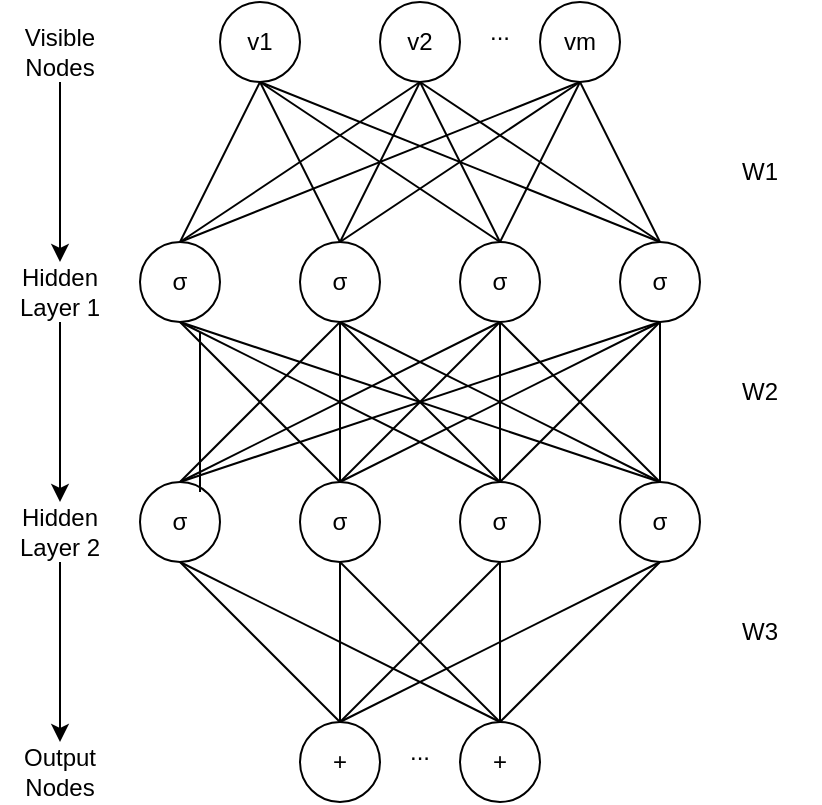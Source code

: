 <mxfile version="24.8.4">
  <diagram name="Neural Network" id="1w29SJTPJ-R_IZ080KWW">
    <mxGraphModel dx="794" dy="515" grid="1" gridSize="10" guides="1" tooltips="1" connect="1" arrows="1" fold="1" page="1" pageScale="1" pageWidth="850" pageHeight="1100" math="0" shadow="0">
      <root>
        <mxCell id="0" />
        <mxCell id="1" parent="0" />
        <mxCell id="pZ_r81PxmKtNTcbDRMOq-14" style="rounded=0;orthogonalLoop=1;jettySize=auto;html=1;exitX=0.5;exitY=1;exitDx=0;exitDy=0;entryX=0.5;entryY=0;entryDx=0;entryDy=0;endArrow=none;endFill=0;" edge="1" parent="1" source="pZ_r81PxmKtNTcbDRMOq-1" target="pZ_r81PxmKtNTcbDRMOq-4">
          <mxGeometry relative="1" as="geometry" />
        </mxCell>
        <mxCell id="pZ_r81PxmKtNTcbDRMOq-15" style="rounded=0;orthogonalLoop=1;jettySize=auto;html=1;exitX=0.5;exitY=1;exitDx=0;exitDy=0;endArrow=none;endFill=0;entryX=0.5;entryY=0;entryDx=0;entryDy=0;" edge="1" parent="1" source="pZ_r81PxmKtNTcbDRMOq-1" target="pZ_r81PxmKtNTcbDRMOq-5">
          <mxGeometry relative="1" as="geometry" />
        </mxCell>
        <mxCell id="pZ_r81PxmKtNTcbDRMOq-1" value="v1" style="ellipse;whiteSpace=wrap;html=1;aspect=fixed;" vertex="1" parent="1">
          <mxGeometry x="200" y="200" width="40" height="40" as="geometry" />
        </mxCell>
        <mxCell id="pZ_r81PxmKtNTcbDRMOq-2" value="v2" style="ellipse;whiteSpace=wrap;html=1;aspect=fixed;" vertex="1" parent="1">
          <mxGeometry x="280" y="200" width="40" height="40" as="geometry" />
        </mxCell>
        <mxCell id="pZ_r81PxmKtNTcbDRMOq-3" value="vm" style="ellipse;whiteSpace=wrap;html=1;aspect=fixed;" vertex="1" parent="1">
          <mxGeometry x="360" y="200" width="40" height="40" as="geometry" />
        </mxCell>
        <mxCell id="pZ_r81PxmKtNTcbDRMOq-4" value="σ" style="ellipse;whiteSpace=wrap;html=1;aspect=fixed;" vertex="1" parent="1">
          <mxGeometry x="160" y="320" width="40" height="40" as="geometry" />
        </mxCell>
        <mxCell id="pZ_r81PxmKtNTcbDRMOq-5" value="σ" style="ellipse;whiteSpace=wrap;html=1;aspect=fixed;" vertex="1" parent="1">
          <mxGeometry x="240" y="320" width="40" height="40" as="geometry" />
        </mxCell>
        <mxCell id="pZ_r81PxmKtNTcbDRMOq-6" value="σ" style="ellipse;whiteSpace=wrap;html=1;aspect=fixed;" vertex="1" parent="1">
          <mxGeometry x="320" y="320" width="40" height="40" as="geometry" />
        </mxCell>
        <mxCell id="pZ_r81PxmKtNTcbDRMOq-7" value="σ" style="ellipse;whiteSpace=wrap;html=1;aspect=fixed;" vertex="1" parent="1">
          <mxGeometry x="400" y="320" width="40" height="40" as="geometry" />
        </mxCell>
        <mxCell id="pZ_r81PxmKtNTcbDRMOq-8" value="σ" style="ellipse;whiteSpace=wrap;html=1;aspect=fixed;" vertex="1" parent="1">
          <mxGeometry x="160" y="440" width="40" height="40" as="geometry" />
        </mxCell>
        <mxCell id="pZ_r81PxmKtNTcbDRMOq-9" value="σ" style="ellipse;whiteSpace=wrap;html=1;aspect=fixed;" vertex="1" parent="1">
          <mxGeometry x="240" y="440" width="40" height="40" as="geometry" />
        </mxCell>
        <mxCell id="pZ_r81PxmKtNTcbDRMOq-10" value="σ" style="ellipse;whiteSpace=wrap;html=1;aspect=fixed;" vertex="1" parent="1">
          <mxGeometry x="320" y="440" width="40" height="40" as="geometry" />
        </mxCell>
        <mxCell id="pZ_r81PxmKtNTcbDRMOq-11" value="σ" style="ellipse;whiteSpace=wrap;html=1;aspect=fixed;" vertex="1" parent="1">
          <mxGeometry x="400" y="440" width="40" height="40" as="geometry" />
        </mxCell>
        <mxCell id="pZ_r81PxmKtNTcbDRMOq-12" value="+" style="ellipse;whiteSpace=wrap;html=1;aspect=fixed;" vertex="1" parent="1">
          <mxGeometry x="240" y="560" width="40" height="40" as="geometry" />
        </mxCell>
        <mxCell id="pZ_r81PxmKtNTcbDRMOq-13" value="+" style="ellipse;whiteSpace=wrap;html=1;aspect=fixed;" vertex="1" parent="1">
          <mxGeometry x="320" y="560" width="40" height="40" as="geometry" />
        </mxCell>
        <mxCell id="pZ_r81PxmKtNTcbDRMOq-16" style="rounded=0;orthogonalLoop=1;jettySize=auto;html=1;exitX=0.5;exitY=1;exitDx=0;exitDy=0;endArrow=none;endFill=0;entryX=0.5;entryY=0;entryDx=0;entryDy=0;" edge="1" parent="1" source="pZ_r81PxmKtNTcbDRMOq-2" target="pZ_r81PxmKtNTcbDRMOq-6">
          <mxGeometry relative="1" as="geometry">
            <mxPoint x="230" y="250" as="sourcePoint" />
            <mxPoint x="263" y="331" as="targetPoint" />
          </mxGeometry>
        </mxCell>
        <mxCell id="pZ_r81PxmKtNTcbDRMOq-17" style="rounded=0;orthogonalLoop=1;jettySize=auto;html=1;exitX=0.5;exitY=1;exitDx=0;exitDy=0;endArrow=none;endFill=0;entryX=0.5;entryY=0;entryDx=0;entryDy=0;" edge="1" parent="1" source="pZ_r81PxmKtNTcbDRMOq-1" target="pZ_r81PxmKtNTcbDRMOq-6">
          <mxGeometry relative="1" as="geometry">
            <mxPoint x="310" y="250" as="sourcePoint" />
            <mxPoint x="350" y="330" as="targetPoint" />
          </mxGeometry>
        </mxCell>
        <mxCell id="pZ_r81PxmKtNTcbDRMOq-18" style="rounded=0;orthogonalLoop=1;jettySize=auto;html=1;exitX=0.5;exitY=1;exitDx=0;exitDy=0;endArrow=none;endFill=0;entryX=0.5;entryY=0;entryDx=0;entryDy=0;" edge="1" parent="1" source="pZ_r81PxmKtNTcbDRMOq-1" target="pZ_r81PxmKtNTcbDRMOq-7">
          <mxGeometry relative="1" as="geometry">
            <mxPoint x="230" y="250" as="sourcePoint" />
            <mxPoint x="350" y="330" as="targetPoint" />
          </mxGeometry>
        </mxCell>
        <mxCell id="pZ_r81PxmKtNTcbDRMOq-19" style="rounded=0;orthogonalLoop=1;jettySize=auto;html=1;exitX=0.5;exitY=1;exitDx=0;exitDy=0;endArrow=none;endFill=0;entryX=0.5;entryY=0;entryDx=0;entryDy=0;" edge="1" parent="1" source="pZ_r81PxmKtNTcbDRMOq-2" target="pZ_r81PxmKtNTcbDRMOq-5">
          <mxGeometry relative="1" as="geometry">
            <mxPoint x="310" y="250" as="sourcePoint" />
            <mxPoint x="350" y="330" as="targetPoint" />
          </mxGeometry>
        </mxCell>
        <mxCell id="pZ_r81PxmKtNTcbDRMOq-20" style="rounded=0;orthogonalLoop=1;jettySize=auto;html=1;exitX=0.5;exitY=1;exitDx=0;exitDy=0;endArrow=none;endFill=0;entryX=0.5;entryY=0;entryDx=0;entryDy=0;" edge="1" parent="1" source="pZ_r81PxmKtNTcbDRMOq-2" target="pZ_r81PxmKtNTcbDRMOq-4">
          <mxGeometry relative="1" as="geometry">
            <mxPoint x="310" y="250" as="sourcePoint" />
            <mxPoint x="270" y="330" as="targetPoint" />
          </mxGeometry>
        </mxCell>
        <mxCell id="pZ_r81PxmKtNTcbDRMOq-21" style="rounded=0;orthogonalLoop=1;jettySize=auto;html=1;exitX=0.5;exitY=1;exitDx=0;exitDy=0;endArrow=none;endFill=0;entryX=0.5;entryY=0;entryDx=0;entryDy=0;" edge="1" parent="1" source="pZ_r81PxmKtNTcbDRMOq-3" target="pZ_r81PxmKtNTcbDRMOq-4">
          <mxGeometry relative="1" as="geometry">
            <mxPoint x="320" y="260" as="sourcePoint" />
            <mxPoint x="280" y="340" as="targetPoint" />
          </mxGeometry>
        </mxCell>
        <mxCell id="pZ_r81PxmKtNTcbDRMOq-22" style="rounded=0;orthogonalLoop=1;jettySize=auto;html=1;endArrow=none;endFill=0;entryX=0.5;entryY=0;entryDx=0;entryDy=0;" edge="1" parent="1" target="pZ_r81PxmKtNTcbDRMOq-7">
          <mxGeometry relative="1" as="geometry">
            <mxPoint x="300" y="240" as="sourcePoint" />
            <mxPoint x="350" y="330" as="targetPoint" />
          </mxGeometry>
        </mxCell>
        <mxCell id="pZ_r81PxmKtNTcbDRMOq-23" style="rounded=0;orthogonalLoop=1;jettySize=auto;html=1;endArrow=none;endFill=0;entryX=0.5;entryY=0;entryDx=0;entryDy=0;exitX=0.5;exitY=1;exitDx=0;exitDy=0;" edge="1" parent="1" source="pZ_r81PxmKtNTcbDRMOq-3" target="pZ_r81PxmKtNTcbDRMOq-7">
          <mxGeometry relative="1" as="geometry">
            <mxPoint x="310" y="250" as="sourcePoint" />
            <mxPoint x="430" y="330" as="targetPoint" />
          </mxGeometry>
        </mxCell>
        <mxCell id="pZ_r81PxmKtNTcbDRMOq-24" style="rounded=0;orthogonalLoop=1;jettySize=auto;html=1;endArrow=none;endFill=0;entryX=0.5;entryY=0;entryDx=0;entryDy=0;exitX=0.5;exitY=1;exitDx=0;exitDy=0;" edge="1" parent="1" source="pZ_r81PxmKtNTcbDRMOq-3" target="pZ_r81PxmKtNTcbDRMOq-6">
          <mxGeometry relative="1" as="geometry">
            <mxPoint x="320" y="260" as="sourcePoint" />
            <mxPoint x="440" y="340" as="targetPoint" />
          </mxGeometry>
        </mxCell>
        <mxCell id="pZ_r81PxmKtNTcbDRMOq-25" style="rounded=0;orthogonalLoop=1;jettySize=auto;html=1;endArrow=none;endFill=0;entryX=0.5;entryY=1;entryDx=0;entryDy=0;exitX=0.5;exitY=0;exitDx=0;exitDy=0;" edge="1" parent="1" source="pZ_r81PxmKtNTcbDRMOq-5" target="pZ_r81PxmKtNTcbDRMOq-3">
          <mxGeometry relative="1" as="geometry">
            <mxPoint x="330" y="270" as="sourcePoint" />
            <mxPoint x="450" y="350" as="targetPoint" />
          </mxGeometry>
        </mxCell>
        <mxCell id="pZ_r81PxmKtNTcbDRMOq-26" style="rounded=0;orthogonalLoop=1;jettySize=auto;html=1;exitX=0.5;exitY=0;exitDx=0;exitDy=0;entryX=0.5;entryY=1;entryDx=0;entryDy=0;endArrow=none;endFill=0;" edge="1" parent="1">
          <mxGeometry relative="1" as="geometry">
            <mxPoint x="190" y="445" as="sourcePoint" />
            <mxPoint x="190" y="365" as="targetPoint" />
          </mxGeometry>
        </mxCell>
        <mxCell id="pZ_r81PxmKtNTcbDRMOq-27" style="rounded=0;orthogonalLoop=1;jettySize=auto;html=1;exitX=0.5;exitY=0;exitDx=0;exitDy=0;entryX=0.5;entryY=1;entryDx=0;entryDy=0;endArrow=none;endFill=0;" edge="1" parent="1" source="pZ_r81PxmKtNTcbDRMOq-9" target="pZ_r81PxmKtNTcbDRMOq-4">
          <mxGeometry relative="1" as="geometry">
            <mxPoint x="190" y="450" as="sourcePoint" />
            <mxPoint x="190" y="370" as="targetPoint" />
          </mxGeometry>
        </mxCell>
        <mxCell id="pZ_r81PxmKtNTcbDRMOq-28" style="rounded=0;orthogonalLoop=1;jettySize=auto;html=1;exitX=0.5;exitY=0;exitDx=0;exitDy=0;entryX=0.5;entryY=1;entryDx=0;entryDy=0;endArrow=none;endFill=0;" edge="1" parent="1" source="pZ_r81PxmKtNTcbDRMOq-10" target="pZ_r81PxmKtNTcbDRMOq-4">
          <mxGeometry relative="1" as="geometry">
            <mxPoint x="270" y="450" as="sourcePoint" />
            <mxPoint x="190" y="370" as="targetPoint" />
          </mxGeometry>
        </mxCell>
        <mxCell id="pZ_r81PxmKtNTcbDRMOq-29" style="rounded=0;orthogonalLoop=1;jettySize=auto;html=1;exitX=0.5;exitY=0;exitDx=0;exitDy=0;entryX=0.5;entryY=1;entryDx=0;entryDy=0;endArrow=none;endFill=0;" edge="1" parent="1" source="pZ_r81PxmKtNTcbDRMOq-11" target="pZ_r81PxmKtNTcbDRMOq-4">
          <mxGeometry relative="1" as="geometry">
            <mxPoint x="350" y="450" as="sourcePoint" />
            <mxPoint x="190" y="370" as="targetPoint" />
          </mxGeometry>
        </mxCell>
        <mxCell id="pZ_r81PxmKtNTcbDRMOq-30" style="rounded=0;orthogonalLoop=1;jettySize=auto;html=1;exitX=0.5;exitY=0;exitDx=0;exitDy=0;entryX=0.5;entryY=1;entryDx=0;entryDy=0;endArrow=none;endFill=0;" edge="1" parent="1" source="pZ_r81PxmKtNTcbDRMOq-8" target="pZ_r81PxmKtNTcbDRMOq-5">
          <mxGeometry relative="1" as="geometry">
            <mxPoint x="190" y="450" as="sourcePoint" />
            <mxPoint x="190" y="370" as="targetPoint" />
          </mxGeometry>
        </mxCell>
        <mxCell id="pZ_r81PxmKtNTcbDRMOq-31" style="rounded=0;orthogonalLoop=1;jettySize=auto;html=1;exitX=0.5;exitY=0;exitDx=0;exitDy=0;entryX=0.5;entryY=1;entryDx=0;entryDy=0;endArrow=none;endFill=0;" edge="1" parent="1" source="pZ_r81PxmKtNTcbDRMOq-9" target="pZ_r81PxmKtNTcbDRMOq-5">
          <mxGeometry relative="1" as="geometry">
            <mxPoint x="190" y="450" as="sourcePoint" />
            <mxPoint x="270" y="370" as="targetPoint" />
          </mxGeometry>
        </mxCell>
        <mxCell id="pZ_r81PxmKtNTcbDRMOq-32" style="rounded=0;orthogonalLoop=1;jettySize=auto;html=1;endArrow=none;endFill=0;exitX=0.5;exitY=0;exitDx=0;exitDy=0;" edge="1" parent="1" source="pZ_r81PxmKtNTcbDRMOq-10">
          <mxGeometry relative="1" as="geometry">
            <mxPoint x="190" y="450" as="sourcePoint" />
            <mxPoint x="260" y="360" as="targetPoint" />
          </mxGeometry>
        </mxCell>
        <mxCell id="pZ_r81PxmKtNTcbDRMOq-33" style="rounded=0;orthogonalLoop=1;jettySize=auto;html=1;endArrow=none;endFill=0;exitX=0.5;exitY=0;exitDx=0;exitDy=0;entryX=0.5;entryY=1;entryDx=0;entryDy=0;" edge="1" parent="1" source="pZ_r81PxmKtNTcbDRMOq-11" target="pZ_r81PxmKtNTcbDRMOq-5">
          <mxGeometry relative="1" as="geometry">
            <mxPoint x="350" y="450" as="sourcePoint" />
            <mxPoint x="270" y="370" as="targetPoint" />
          </mxGeometry>
        </mxCell>
        <mxCell id="pZ_r81PxmKtNTcbDRMOq-34" style="rounded=0;orthogonalLoop=1;jettySize=auto;html=1;exitX=0.5;exitY=0;exitDx=0;exitDy=0;entryX=0.5;entryY=1;entryDx=0;entryDy=0;endArrow=none;endFill=0;" edge="1" parent="1" source="pZ_r81PxmKtNTcbDRMOq-8" target="pZ_r81PxmKtNTcbDRMOq-6">
          <mxGeometry relative="1" as="geometry">
            <mxPoint x="270" y="450" as="sourcePoint" />
            <mxPoint x="270" y="370" as="targetPoint" />
          </mxGeometry>
        </mxCell>
        <mxCell id="pZ_r81PxmKtNTcbDRMOq-35" style="rounded=0;orthogonalLoop=1;jettySize=auto;html=1;exitX=0.5;exitY=0;exitDx=0;exitDy=0;entryX=0.5;entryY=1;entryDx=0;entryDy=0;endArrow=none;endFill=0;" edge="1" parent="1" source="pZ_r81PxmKtNTcbDRMOq-9" target="pZ_r81PxmKtNTcbDRMOq-6">
          <mxGeometry relative="1" as="geometry">
            <mxPoint x="190" y="450" as="sourcePoint" />
            <mxPoint x="350" y="370" as="targetPoint" />
          </mxGeometry>
        </mxCell>
        <mxCell id="pZ_r81PxmKtNTcbDRMOq-36" style="rounded=0;orthogonalLoop=1;jettySize=auto;html=1;exitX=0.5;exitY=0;exitDx=0;exitDy=0;entryX=0.5;entryY=1;entryDx=0;entryDy=0;endArrow=none;endFill=0;" edge="1" parent="1" source="pZ_r81PxmKtNTcbDRMOq-10" target="pZ_r81PxmKtNTcbDRMOq-6">
          <mxGeometry relative="1" as="geometry">
            <mxPoint x="270" y="450" as="sourcePoint" />
            <mxPoint x="350" y="370" as="targetPoint" />
          </mxGeometry>
        </mxCell>
        <mxCell id="pZ_r81PxmKtNTcbDRMOq-37" style="rounded=0;orthogonalLoop=1;jettySize=auto;html=1;exitX=0.5;exitY=0;exitDx=0;exitDy=0;entryX=0.5;entryY=1;entryDx=0;entryDy=0;endArrow=none;endFill=0;" edge="1" parent="1" source="pZ_r81PxmKtNTcbDRMOq-11" target="pZ_r81PxmKtNTcbDRMOq-6">
          <mxGeometry relative="1" as="geometry">
            <mxPoint x="350" y="450" as="sourcePoint" />
            <mxPoint x="350" y="370" as="targetPoint" />
          </mxGeometry>
        </mxCell>
        <mxCell id="pZ_r81PxmKtNTcbDRMOq-38" style="rounded=0;orthogonalLoop=1;jettySize=auto;html=1;exitX=0.5;exitY=0;exitDx=0;exitDy=0;entryX=0.5;entryY=1;entryDx=0;entryDy=0;endArrow=none;endFill=0;" edge="1" parent="1" source="pZ_r81PxmKtNTcbDRMOq-8" target="pZ_r81PxmKtNTcbDRMOq-7">
          <mxGeometry relative="1" as="geometry">
            <mxPoint x="350" y="450" as="sourcePoint" />
            <mxPoint x="350" y="370" as="targetPoint" />
          </mxGeometry>
        </mxCell>
        <mxCell id="pZ_r81PxmKtNTcbDRMOq-39" style="rounded=0;orthogonalLoop=1;jettySize=auto;html=1;exitX=0.5;exitY=0;exitDx=0;exitDy=0;entryX=0.5;entryY=1;entryDx=0;entryDy=0;endArrow=none;endFill=0;" edge="1" parent="1" source="pZ_r81PxmKtNTcbDRMOq-9" target="pZ_r81PxmKtNTcbDRMOq-7">
          <mxGeometry relative="1" as="geometry">
            <mxPoint x="190" y="450" as="sourcePoint" />
            <mxPoint x="430" y="370" as="targetPoint" />
          </mxGeometry>
        </mxCell>
        <mxCell id="pZ_r81PxmKtNTcbDRMOq-40" style="rounded=0;orthogonalLoop=1;jettySize=auto;html=1;exitX=0.5;exitY=0;exitDx=0;exitDy=0;entryX=0.5;entryY=1;entryDx=0;entryDy=0;endArrow=none;endFill=0;" edge="1" parent="1" source="pZ_r81PxmKtNTcbDRMOq-10" target="pZ_r81PxmKtNTcbDRMOq-7">
          <mxGeometry relative="1" as="geometry">
            <mxPoint x="270" y="450" as="sourcePoint" />
            <mxPoint x="430" y="370" as="targetPoint" />
          </mxGeometry>
        </mxCell>
        <mxCell id="pZ_r81PxmKtNTcbDRMOq-41" style="rounded=0;orthogonalLoop=1;jettySize=auto;html=1;exitX=0.5;exitY=0;exitDx=0;exitDy=0;entryX=0.5;entryY=1;entryDx=0;entryDy=0;endArrow=none;endFill=0;" edge="1" parent="1" source="pZ_r81PxmKtNTcbDRMOq-11" target="pZ_r81PxmKtNTcbDRMOq-7">
          <mxGeometry relative="1" as="geometry">
            <mxPoint x="350" y="450" as="sourcePoint" />
            <mxPoint x="430" y="370" as="targetPoint" />
          </mxGeometry>
        </mxCell>
        <mxCell id="pZ_r81PxmKtNTcbDRMOq-42" style="rounded=0;orthogonalLoop=1;jettySize=auto;html=1;exitX=0.5;exitY=1;exitDx=0;exitDy=0;entryX=0.5;entryY=0;entryDx=0;entryDy=0;endArrow=none;endFill=0;" edge="1" parent="1" source="pZ_r81PxmKtNTcbDRMOq-8" target="pZ_r81PxmKtNTcbDRMOq-12">
          <mxGeometry relative="1" as="geometry">
            <mxPoint x="360" y="460" as="sourcePoint" />
            <mxPoint x="440" y="380" as="targetPoint" />
          </mxGeometry>
        </mxCell>
        <mxCell id="pZ_r81PxmKtNTcbDRMOq-43" style="rounded=0;orthogonalLoop=1;jettySize=auto;html=1;exitX=0.5;exitY=1;exitDx=0;exitDy=0;entryX=0.5;entryY=0;entryDx=0;entryDy=0;endArrow=none;endFill=0;" edge="1" parent="1" source="pZ_r81PxmKtNTcbDRMOq-9" target="pZ_r81PxmKtNTcbDRMOq-12">
          <mxGeometry relative="1" as="geometry">
            <mxPoint x="190" y="490" as="sourcePoint" />
            <mxPoint x="270" y="570" as="targetPoint" />
          </mxGeometry>
        </mxCell>
        <mxCell id="pZ_r81PxmKtNTcbDRMOq-44" style="rounded=0;orthogonalLoop=1;jettySize=auto;html=1;exitX=0.5;exitY=1;exitDx=0;exitDy=0;entryX=0.5;entryY=0;entryDx=0;entryDy=0;endArrow=none;endFill=0;" edge="1" parent="1" source="pZ_r81PxmKtNTcbDRMOq-10" target="pZ_r81PxmKtNTcbDRMOq-12">
          <mxGeometry relative="1" as="geometry">
            <mxPoint x="270" y="490" as="sourcePoint" />
            <mxPoint x="270" y="570" as="targetPoint" />
          </mxGeometry>
        </mxCell>
        <mxCell id="pZ_r81PxmKtNTcbDRMOq-45" style="rounded=0;orthogonalLoop=1;jettySize=auto;html=1;exitX=0.5;exitY=1;exitDx=0;exitDy=0;entryX=0.5;entryY=0;entryDx=0;entryDy=0;endArrow=none;endFill=0;" edge="1" parent="1" source="pZ_r81PxmKtNTcbDRMOq-11" target="pZ_r81PxmKtNTcbDRMOq-12">
          <mxGeometry relative="1" as="geometry">
            <mxPoint x="350" y="490" as="sourcePoint" />
            <mxPoint x="270" y="570" as="targetPoint" />
          </mxGeometry>
        </mxCell>
        <mxCell id="pZ_r81PxmKtNTcbDRMOq-46" style="rounded=0;orthogonalLoop=1;jettySize=auto;html=1;exitX=0.5;exitY=1;exitDx=0;exitDy=0;entryX=0.5;entryY=0;entryDx=0;entryDy=0;endArrow=none;endFill=0;" edge="1" parent="1" source="pZ_r81PxmKtNTcbDRMOq-8" target="pZ_r81PxmKtNTcbDRMOq-13">
          <mxGeometry relative="1" as="geometry">
            <mxPoint x="430" y="490" as="sourcePoint" />
            <mxPoint x="270" y="570" as="targetPoint" />
          </mxGeometry>
        </mxCell>
        <mxCell id="pZ_r81PxmKtNTcbDRMOq-47" style="rounded=0;orthogonalLoop=1;jettySize=auto;html=1;exitX=0.5;exitY=1;exitDx=0;exitDy=0;endArrow=none;endFill=0;entryX=0.5;entryY=0;entryDx=0;entryDy=0;" edge="1" parent="1" source="pZ_r81PxmKtNTcbDRMOq-9" target="pZ_r81PxmKtNTcbDRMOq-13">
          <mxGeometry relative="1" as="geometry">
            <mxPoint x="190" y="490" as="sourcePoint" />
            <mxPoint x="350" y="540" as="targetPoint" />
          </mxGeometry>
        </mxCell>
        <mxCell id="pZ_r81PxmKtNTcbDRMOq-48" style="rounded=0;orthogonalLoop=1;jettySize=auto;html=1;exitX=0.5;exitY=1;exitDx=0;exitDy=0;endArrow=none;endFill=0;entryX=0.5;entryY=0;entryDx=0;entryDy=0;" edge="1" parent="1" source="pZ_r81PxmKtNTcbDRMOq-10" target="pZ_r81PxmKtNTcbDRMOq-13">
          <mxGeometry relative="1" as="geometry">
            <mxPoint x="270" y="490" as="sourcePoint" />
            <mxPoint x="350" y="570" as="targetPoint" />
          </mxGeometry>
        </mxCell>
        <mxCell id="pZ_r81PxmKtNTcbDRMOq-49" style="rounded=0;orthogonalLoop=1;jettySize=auto;html=1;exitX=0.5;exitY=1;exitDx=0;exitDy=0;endArrow=none;endFill=0;entryX=0.5;entryY=0;entryDx=0;entryDy=0;" edge="1" parent="1" source="pZ_r81PxmKtNTcbDRMOq-11" target="pZ_r81PxmKtNTcbDRMOq-13">
          <mxGeometry relative="1" as="geometry">
            <mxPoint x="350" y="490" as="sourcePoint" />
            <mxPoint x="350" y="570" as="targetPoint" />
          </mxGeometry>
        </mxCell>
        <mxCell id="pZ_r81PxmKtNTcbDRMOq-50" value="..." style="text;html=1;align=center;verticalAlign=middle;whiteSpace=wrap;rounded=0;" vertex="1" parent="1">
          <mxGeometry x="270" y="560" width="60" height="30" as="geometry" />
        </mxCell>
        <mxCell id="pZ_r81PxmKtNTcbDRMOq-51" value="..." style="text;html=1;align=center;verticalAlign=middle;whiteSpace=wrap;rounded=0;" vertex="1" parent="1">
          <mxGeometry x="310" y="200" width="60" height="30" as="geometry" />
        </mxCell>
        <mxCell id="pZ_r81PxmKtNTcbDRMOq-52" value="W1" style="text;html=1;align=center;verticalAlign=middle;whiteSpace=wrap;rounded=0;" vertex="1" parent="1">
          <mxGeometry x="440" y="270" width="60" height="30" as="geometry" />
        </mxCell>
        <mxCell id="pZ_r81PxmKtNTcbDRMOq-53" value="W2" style="text;html=1;align=center;verticalAlign=middle;whiteSpace=wrap;rounded=0;" vertex="1" parent="1">
          <mxGeometry x="440" y="380" width="60" height="30" as="geometry" />
        </mxCell>
        <mxCell id="pZ_r81PxmKtNTcbDRMOq-54" value="W3" style="text;html=1;align=center;verticalAlign=middle;whiteSpace=wrap;rounded=0;" vertex="1" parent="1">
          <mxGeometry x="440" y="500" width="60" height="30" as="geometry" />
        </mxCell>
        <mxCell id="pZ_r81PxmKtNTcbDRMOq-59" style="edgeStyle=orthogonalEdgeStyle;rounded=0;orthogonalLoop=1;jettySize=auto;html=1;exitX=0.5;exitY=1;exitDx=0;exitDy=0;entryX=0.5;entryY=0;entryDx=0;entryDy=0;" edge="1" parent="1" source="pZ_r81PxmKtNTcbDRMOq-55" target="pZ_r81PxmKtNTcbDRMOq-56">
          <mxGeometry relative="1" as="geometry" />
        </mxCell>
        <mxCell id="pZ_r81PxmKtNTcbDRMOq-55" value="Visible Nodes" style="text;html=1;align=center;verticalAlign=middle;whiteSpace=wrap;rounded=0;" vertex="1" parent="1">
          <mxGeometry x="90" y="210" width="60" height="30" as="geometry" />
        </mxCell>
        <mxCell id="pZ_r81PxmKtNTcbDRMOq-60" style="edgeStyle=orthogonalEdgeStyle;rounded=0;orthogonalLoop=1;jettySize=auto;html=1;exitX=0.5;exitY=1;exitDx=0;exitDy=0;entryX=0.5;entryY=0;entryDx=0;entryDy=0;" edge="1" parent="1" source="pZ_r81PxmKtNTcbDRMOq-56" target="pZ_r81PxmKtNTcbDRMOq-57">
          <mxGeometry relative="1" as="geometry" />
        </mxCell>
        <mxCell id="pZ_r81PxmKtNTcbDRMOq-56" value="Hidden Layer 1" style="text;html=1;align=center;verticalAlign=middle;whiteSpace=wrap;rounded=0;" vertex="1" parent="1">
          <mxGeometry x="90" y="330" width="60" height="30" as="geometry" />
        </mxCell>
        <mxCell id="pZ_r81PxmKtNTcbDRMOq-61" style="edgeStyle=orthogonalEdgeStyle;rounded=0;orthogonalLoop=1;jettySize=auto;html=1;exitX=0.5;exitY=1;exitDx=0;exitDy=0;" edge="1" parent="1" source="pZ_r81PxmKtNTcbDRMOq-57" target="pZ_r81PxmKtNTcbDRMOq-58">
          <mxGeometry relative="1" as="geometry" />
        </mxCell>
        <mxCell id="pZ_r81PxmKtNTcbDRMOq-57" value="Hidden Layer 2" style="text;html=1;align=center;verticalAlign=middle;whiteSpace=wrap;rounded=0;" vertex="1" parent="1">
          <mxGeometry x="90" y="450" width="60" height="30" as="geometry" />
        </mxCell>
        <mxCell id="pZ_r81PxmKtNTcbDRMOq-58" value="Output Nodes" style="text;html=1;align=center;verticalAlign=middle;whiteSpace=wrap;rounded=0;" vertex="1" parent="1">
          <mxGeometry x="90" y="570" width="60" height="30" as="geometry" />
        </mxCell>
      </root>
    </mxGraphModel>
  </diagram>
</mxfile>
